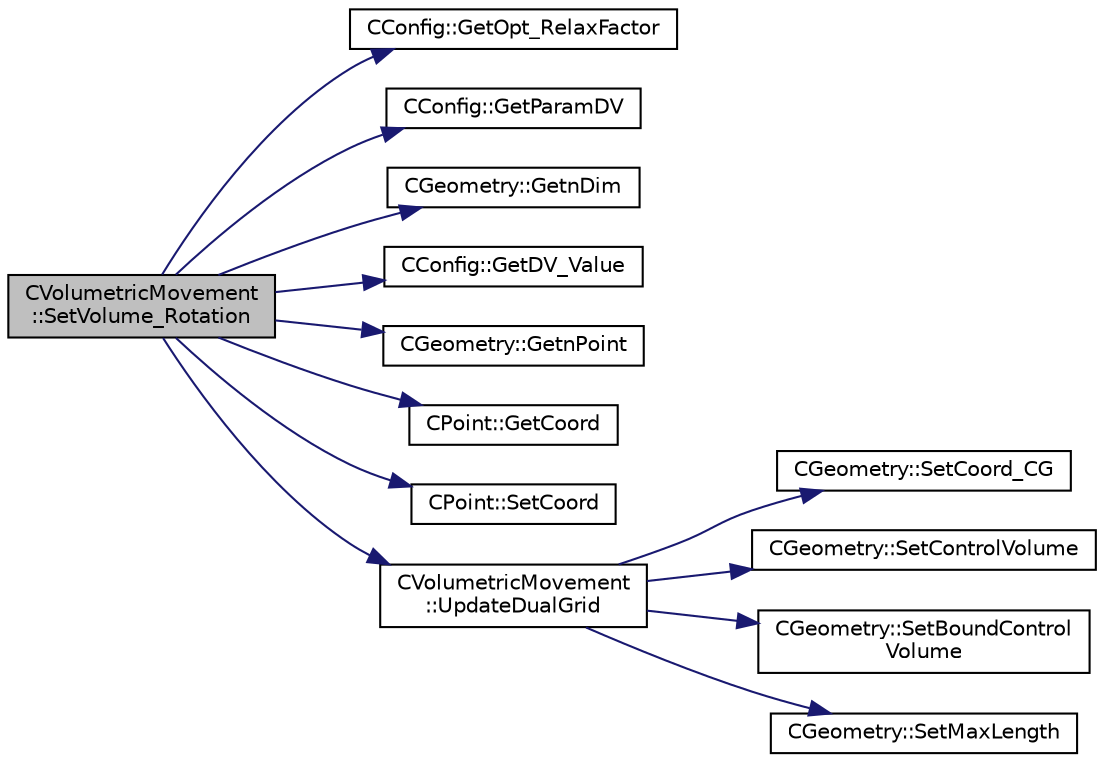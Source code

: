 digraph "CVolumetricMovement::SetVolume_Rotation"
{
  edge [fontname="Helvetica",fontsize="10",labelfontname="Helvetica",labelfontsize="10"];
  node [fontname="Helvetica",fontsize="10",shape=record];
  rankdir="LR";
  Node1056 [label="CVolumetricMovement\l::SetVolume_Rotation",height=0.2,width=0.4,color="black", fillcolor="grey75", style="filled", fontcolor="black"];
  Node1056 -> Node1057 [color="midnightblue",fontsize="10",style="solid",fontname="Helvetica"];
  Node1057 [label="CConfig::GetOpt_RelaxFactor",height=0.2,width=0.4,color="black", fillcolor="white", style="filled",URL="$class_c_config.html#affef7bc6016955cb0cf49b3f774bc45a",tooltip="Get the scale factor for the line search. "];
  Node1056 -> Node1058 [color="midnightblue",fontsize="10",style="solid",fontname="Helvetica"];
  Node1058 [label="CConfig::GetParamDV",height=0.2,width=0.4,color="black", fillcolor="white", style="filled",URL="$class_c_config.html#a55ab8fc511c17d4b07ef0b5eea793e61",tooltip="Get a parameter of the particular design variable. "];
  Node1056 -> Node1059 [color="midnightblue",fontsize="10",style="solid",fontname="Helvetica"];
  Node1059 [label="CGeometry::GetnDim",height=0.2,width=0.4,color="black", fillcolor="white", style="filled",URL="$class_c_geometry.html#a2af01006c0c4f74ba089582f1a3587fe",tooltip="Get number of coordinates. "];
  Node1056 -> Node1060 [color="midnightblue",fontsize="10",style="solid",fontname="Helvetica"];
  Node1060 [label="CConfig::GetDV_Value",height=0.2,width=0.4,color="black", fillcolor="white", style="filled",URL="$class_c_config.html#ac50165b44d1c286c810585b89cd68f33",tooltip="Value of the design variable step, we use this value in design problems. "];
  Node1056 -> Node1061 [color="midnightblue",fontsize="10",style="solid",fontname="Helvetica"];
  Node1061 [label="CGeometry::GetnPoint",height=0.2,width=0.4,color="black", fillcolor="white", style="filled",URL="$class_c_geometry.html#aa68b666b38f4d2c7021736ae86940f44",tooltip="Get number of points. "];
  Node1056 -> Node1062 [color="midnightblue",fontsize="10",style="solid",fontname="Helvetica"];
  Node1062 [label="CPoint::GetCoord",height=0.2,width=0.4,color="black", fillcolor="white", style="filled",URL="$class_c_point.html#a95fe081d22e96e190cb3edcbf0d6525f",tooltip="Get the coordinates dor the control volume. "];
  Node1056 -> Node1063 [color="midnightblue",fontsize="10",style="solid",fontname="Helvetica"];
  Node1063 [label="CPoint::SetCoord",height=0.2,width=0.4,color="black", fillcolor="white", style="filled",URL="$class_c_point.html#a65e00c853fad29849662f3a66d56f7e0",tooltip="Set the coordinates for the control volume. "];
  Node1056 -> Node1064 [color="midnightblue",fontsize="10",style="solid",fontname="Helvetica"];
  Node1064 [label="CVolumetricMovement\l::UpdateDualGrid",height=0.2,width=0.4,color="black", fillcolor="white", style="filled",URL="$class_c_volumetric_movement.html#a434fc9989fc773704d174d048a4ca61e",tooltip="Update the dual grid after the grid movement (edges and control volumes). "];
  Node1064 -> Node1065 [color="midnightblue",fontsize="10",style="solid",fontname="Helvetica"];
  Node1065 [label="CGeometry::SetCoord_CG",height=0.2,width=0.4,color="black", fillcolor="white", style="filled",URL="$class_c_geometry.html#a83962c234a9cafc63a3d4a8f2ac48875",tooltip="Sets CG coordinates. "];
  Node1064 -> Node1066 [color="midnightblue",fontsize="10",style="solid",fontname="Helvetica"];
  Node1066 [label="CGeometry::SetControlVolume",height=0.2,width=0.4,color="black", fillcolor="white", style="filled",URL="$class_c_geometry.html#a2801527cce396e9b4f8d91a57fe82712",tooltip="Sets control volume. "];
  Node1064 -> Node1067 [color="midnightblue",fontsize="10",style="solid",fontname="Helvetica"];
  Node1067 [label="CGeometry::SetBoundControl\lVolume",height=0.2,width=0.4,color="black", fillcolor="white", style="filled",URL="$class_c_geometry.html#adf22bc637db1c4d9dd150c6185ab1566",tooltip="A virtual member. "];
  Node1064 -> Node1068 [color="midnightblue",fontsize="10",style="solid",fontname="Helvetica"];
  Node1068 [label="CGeometry::SetMaxLength",height=0.2,width=0.4,color="black", fillcolor="white", style="filled",URL="$class_c_geometry.html#a6eee72ed5a355f210937e6ea2b10b961",tooltip="Set max length. "];
}
